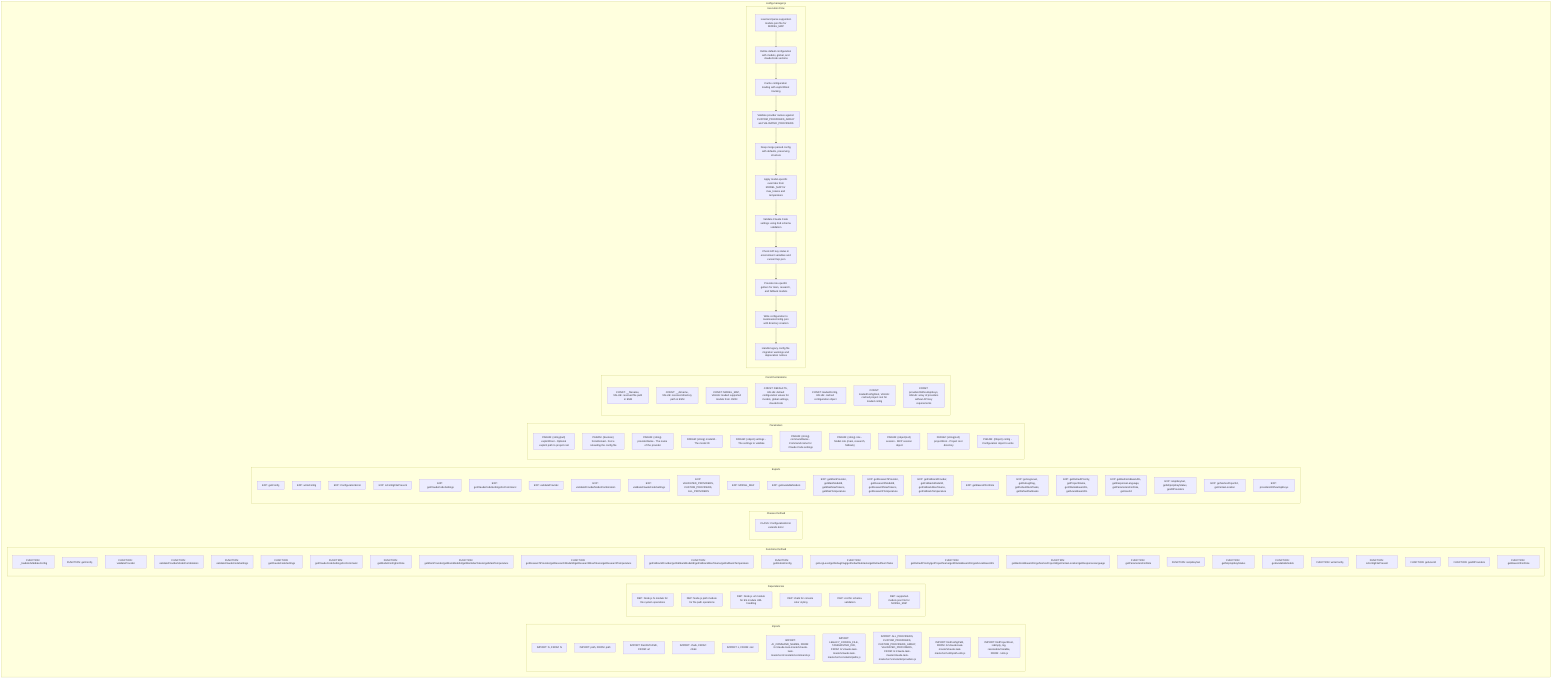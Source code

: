 flowchart TB
    subgraph Imports["Imports"]
        I1["IMPORT: fs, FROM: fs"]
        I2["IMPORT: path, FROM: path"]
        I3["IMPORT: fileURLToPath, FROM: url"]
        I4["IMPORT: chalk, FROM: chalk"]
        I5["IMPORT: z, FROM: zod"]
        I6["IMPORT: AI_COMMAND_NAMES, FROM: G:\claude-task-master\claude-task-master\src\constants\commands.js"]
        I7["IMPORT: LEGACY_CONFIG_FILE, TASKMASTER_DIR, FROM: G:\claude-task-master\claude-task-master\src\constants\paths.js"]
        I8["IMPORT: ALL_PROVIDERS, CUSTOM_PROVIDERS, CUSTOM_PROVIDERS_ARRAY, VALIDATED_PROVIDERS, FROM: G:\claude-task-master\claude-task-master\src\constants\providers.js"]
        I9["IMPORT: findConfigPath, FROM: G:\claude-task-master\claude-task-master\src\utils\path-utils.js"]
        I10["IMPORT: findProjectRoot, isEmpty, log, resolveEnvVariable, FROM: ./utils.js"]
    end
    
    subgraph Dependencies["Dependencies"]
        D1["DEP: Node.js fs module for file system operations"]
        D2["DEP: Node.js path module for file path operations"]
        D3["DEP: Node.js url module for ES module URL handling"]
        D4["DEP: chalk for console color styling"]
        D5["DEP: zod for schema validation"]
        D6["DEP: supported-models.json file for MODEL_MAP"]
    end
    
    subgraph FunctionsDefined["Functions Defined"]
        FU1["FUNCTION: _loadAndValidateConfig"]
        FU2["FUNCTION: getConfig"]
        FU3["FUNCTION: validateProvider"]
        FU4["FUNCTION: validateProviderModelCombination"]
        FU5["FUNCTION: validateClaudeCodeSettings"]
        FU6["FUNCTION: getClaudeCodeSettings"]
        FU7["FUNCTION: getClaudeCodeSettingsForCommand"]
        FU8["FUNCTION: getModelConfigForRole"]
        FU9["FUNCTION: getMainProvider/getMainModelId/getMainMaxTokens/getMainTemperature"]
        FU10["FUNCTION: getResearchProvider/getResearchModelId/getResearchMaxTokens/getResearchTemperature"]
        FU11["FUNCTION: getFallbackProvider/getFallbackModelId/getFallbackMaxTokens/getFallbackTemperature"]
        FU12["FUNCTION: getGlobalConfig"]
        FU13["FUNCTION: getLogLevel/getDebugFlag/getDefaultSubtasks/getDefaultNumTasks"]
        FU14["FUNCTION: getDefaultPriority/getProjectName/getOllamaBaseURL/getAzureBaseURL"]
        FU15["FUNCTION: getBedrockBaseURL/getVertexProjectId/getVertexLocation/getResponseLanguage"]
        FU16["FUNCTION: getParametersForRole"]
        FU17["FUNCTION: isApiKeySet"]
        FU18["FUNCTION: getMcpApiKeyStatus"]
        FU19["FUNCTION: getAvailableModels"]
        FU20["FUNCTION: writeConfig"]
        FU21["FUNCTION: isConfigFilePresent"]
        FU22["FUNCTION: getUserId"]
        FU23["FUNCTION: getAllProviders"]
        FU24["FUNCTION: getBaseUrlForRole"]
    end
    
    subgraph Classes["Classes Defined"]
        CL1["CLASS: ConfigurationError extends Error"]
    end
    
    subgraph Exports["Exports"]
        E1["EXP: getConfig"]
        E2["EXP: writeConfig"]
        E3["EXP: ConfigurationError"]
        E4["EXP: isConfigFilePresent"]
        E5["EXP: getClaudeCodeSettings"]
        E6["EXP: getClaudeCodeSettingsForCommand"]
        E7["EXP: validateProvider"]
        E8["EXP: validateProviderModelCombination"]
        E9["EXP: validateClaudeCodeSettings"]
        E10["EXP: VALIDATED_PROVIDERS, CUSTOM_PROVIDERS, ALL_PROVIDERS"]
        E11["EXP: MODEL_MAP"]
        E12["EXP: getAvailableModels"]
        E13["EXP: getMainProvider, getMainModelId, getMainMaxTokens, getMainTemperature"]
        E14["EXP: getResearchProvider, getResearchModelId, getResearchMaxTokens, getResearchTemperature"]
        E15["EXP: getFallbackProvider, getFallbackModelId, getFallbackMaxTokens, getFallbackTemperature"]
        E16["EXP: getBaseUrlForRole"]
        E17["EXP: getLogLevel, getDebugFlag, getDefaultNumTasks, getDefaultSubtasks"]
        E18["EXP: getDefaultPriority, getProjectName, getOllamaBaseURL, getAzureBaseURL"]
        E19["EXP: getBedrockBaseURL, getResponseLanguage, getParametersForRole, getUserId"]
        E20["EXP: isApiKeySet, getMcpApiKeyStatus, getAllProviders"]
        E21["EXP: getVertexProjectId, getVertexLocation"]
        E22["EXP: providersWithoutApiKeys"]
    end
    
    subgraph Parameters["Parameters"]
        P1["PARAM: {string|null} explicitRoot - Optional explicit path to project root"]
        P2["PARAM: {boolean} forceReload - Force reloading the config file"]
        P3["PARAM: {string} providerName - The name of the provider"]
        P4["PARAM: {string} modelId - The model ID"]
        P5["PARAM: {object} settings - The settings to validate"]
        P6["PARAM: {string} commandName - Command name for Claude Code settings"]
        P7["PARAM: {string} role - Model role (main, research, fallback)"]
        P8["PARAM: {object|null} session - MCP session object"]
        P9["PARAM: {string|null} projectRoot - Project root directory"]
        P10["PARAM: {Object} config - Configuration object to write"]
    end
    
    subgraph Constants["Const Declarations"]
        C1["CONST: __filename, VALUE: resolved file path in ESM"]
        C2["CONST: __dirname, VALUE: resolved directory path in ESM"]
        C3["CONST: MODEL_MAP, VALUE: loaded supported models from JSON"]
        C4["CONST: DEFAULTS, VALUE: default configuration values for models, global settings, claudeCode"]
        C5["CONST: loadedConfig, VALUE: cached configuration object"]
        C6["CONST: loadedConfigRoot, VALUE: cached project root for loaded config"]
        C7["CONST: providersWithoutApiKeys, VALUE: array of providers without API key requirements"]
    end
    
    subgraph ExecutionFlow["Execution Flow"]
        FL1["Load and parse supported-models.json file for MODEL_MAP"]
        FL2["Define default configuration with models, global, and claudeCode sections"]
        FL3["Cache configuration loading with explicitRoot tracking"]
        FL4["Validate provider names against CUSTOM_PROVIDERS_ARRAY and VALIDATED_PROVIDERS"]
        FL5["Deep merge parsed config with defaults, preserving structure"]
        FL6["Apply model-specific overrides from MODEL_MAP for max_tokens and temperature"]
        FL7["Validate Claude Code settings using Zod schema validation"]
        FL8["Check API key status in environment variables and .cursor/mcp.json"]
        FL9["Provide role-specific getters for main, research, and fallback models"]
        FL10["Write configuration to .taskmaster/config.json with directory creation"]
        FL11["Handle legacy config file migration warnings and deprecation notices"]
    end
    
    subgraph configManager["config-manager.js"]
        Imports
        Dependencies
        Classes
        FunctionsDefined
        Exports
        Parameters
        Constants
        ExecutionFlow
    end
    
    FL1 --> FL2
    FL2 --> FL3
    FL3 --> FL4
    FL4 --> FL5
    FL5 --> FL6
    FL6 --> FL7
    FL7 --> FL8
    FL8 --> FL9
    FL9 --> FL10
    FL10 --> FL11